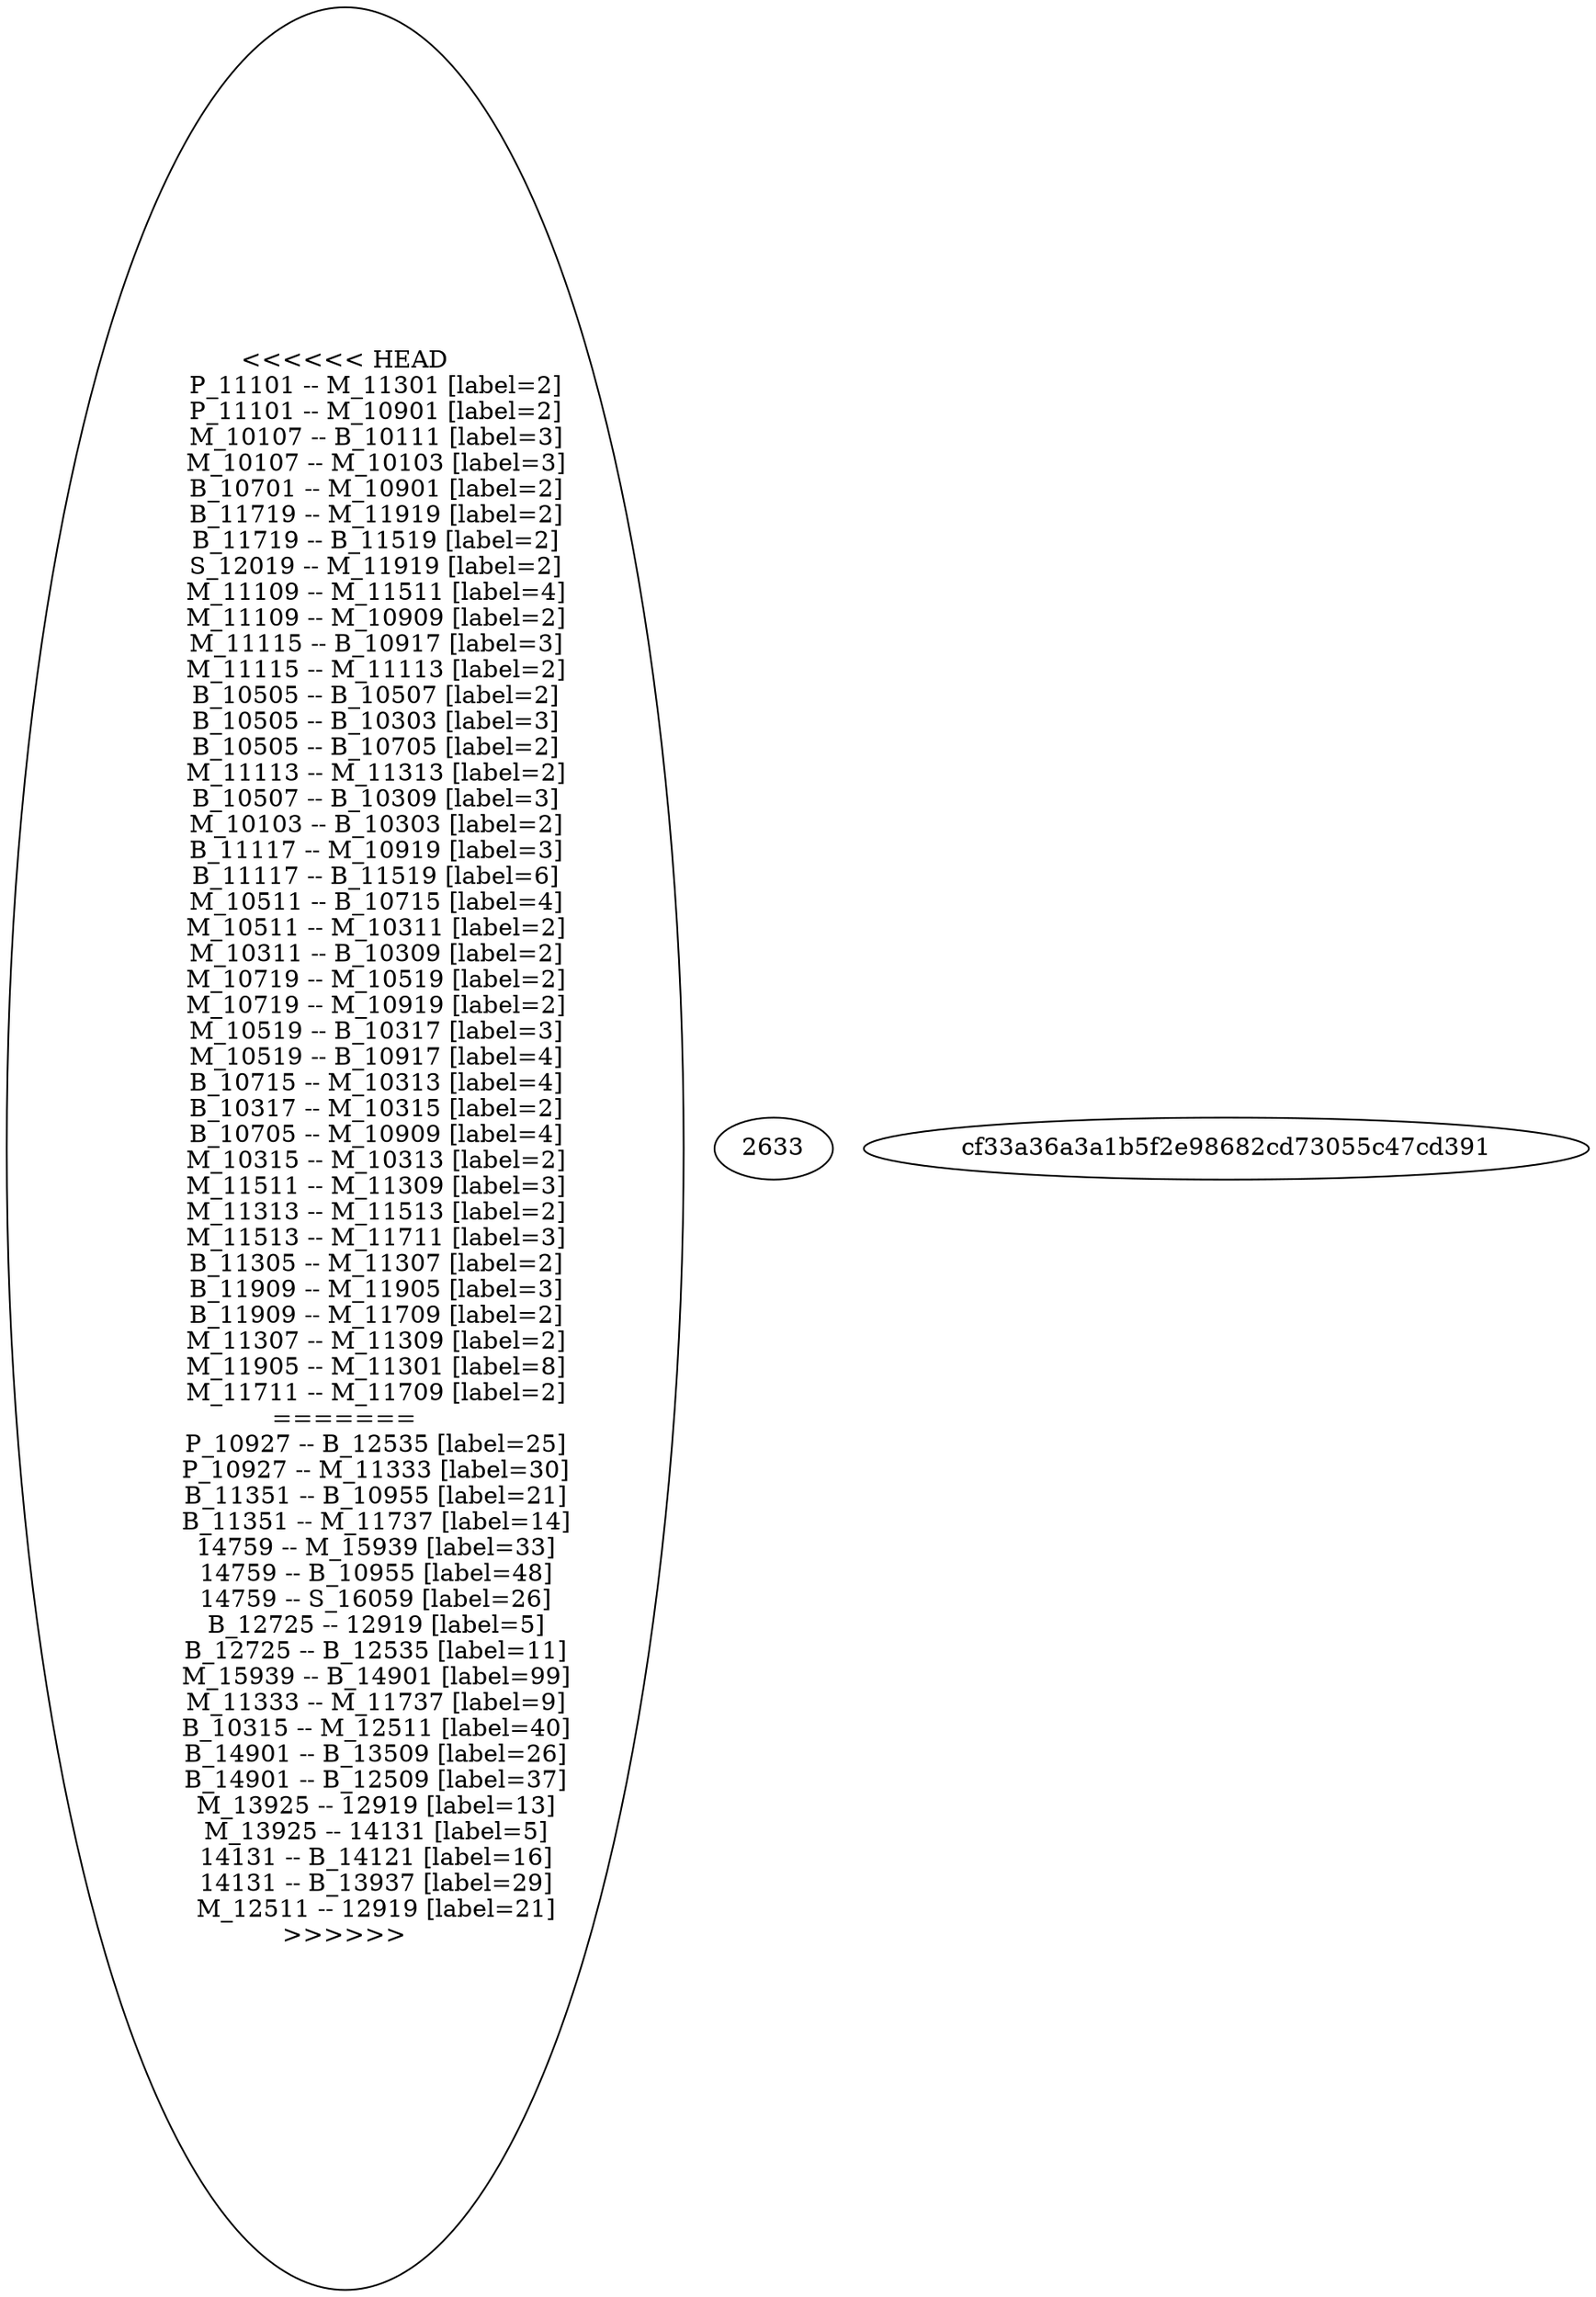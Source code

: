 graph chemin {

<<<<<<< HEAD
	P_11101 -- M_11301 [label=2]
	P_11101 -- M_10901 [label=2]
	M_10107 -- B_10111 [label=3]
	M_10107 -- M_10103 [label=3]
	B_10701 -- M_10901 [label=2]
	B_11719 -- M_11919 [label=2]
	B_11719 -- B_11519 [label=2]
	S_12019 -- M_11919 [label=2]
	M_11109 -- M_11511 [label=4]
	M_11109 -- M_10909 [label=2]
	M_11115 -- B_10917 [label=3]
	M_11115 -- M_11113 [label=2]
	B_10505 -- B_10507 [label=2]
	B_10505 -- B_10303 [label=3]
	B_10505 -- B_10705 [label=2]
	M_11113 -- M_11313 [label=2]
	B_10507 -- B_10309 [label=3]
	M_10103 -- B_10303 [label=2]
	B_11117 -- M_10919 [label=3]
	B_11117 -- B_11519 [label=6]
	M_10511 -- B_10715 [label=4]
	M_10511 -- M_10311 [label=2]
	M_10311 -- B_10309 [label=2]
	M_10719 -- M_10519 [label=2]
	M_10719 -- M_10919 [label=2]
	M_10519 -- B_10317 [label=3]
	M_10519 -- B_10917 [label=4]
	B_10715 -- M_10313 [label=4]
	B_10317 -- M_10315 [label=2]
	B_10705 -- M_10909 [label=4]
	M_10315 -- M_10313 [label=2]
	M_11511 -- M_11309 [label=3]
	M_11313 -- M_11513 [label=2]
	M_11513 -- M_11711 [label=3]
	B_11305 -- M_11307 [label=2]
	B_11909 -- M_11905 [label=3]
	B_11909 -- M_11709 [label=2]
	M_11307 -- M_11309 [label=2]
	M_11905 -- M_11301 [label=8]
	M_11711 -- M_11709 [label=2]
=======
	P_10927 -- B_12535 [label=25]
	P_10927 -- M_11333 [label=30]
	B_11351 -- B_10955 [label=21]
	B_11351 -- M_11737 [label=14]
	14759 -- M_15939 [label=33]
	14759 -- B_10955 [label=48]
	14759 -- S_16059 [label=26]
	B_12725 -- 12919 [label=5]
	B_12725 -- B_12535 [label=11]
	M_15939 -- B_14901 [label=99]
	M_11333 -- M_11737 [label=9]
	B_10315 -- M_12511 [label=40]
	B_14901 -- B_13509 [label=26]
	B_14901 -- B_12509 [label=37]
	M_13925 -- 12919 [label=13]
	M_13925 -- 14131 [label=5]
	14131 -- B_14121 [label=16]
	14131 -- B_13937 [label=29]
	M_12511 -- 12919 [label=21]
>>>>>>> 2633cf33a36a3a1b5f2e98682cd73055c47cd391

}
